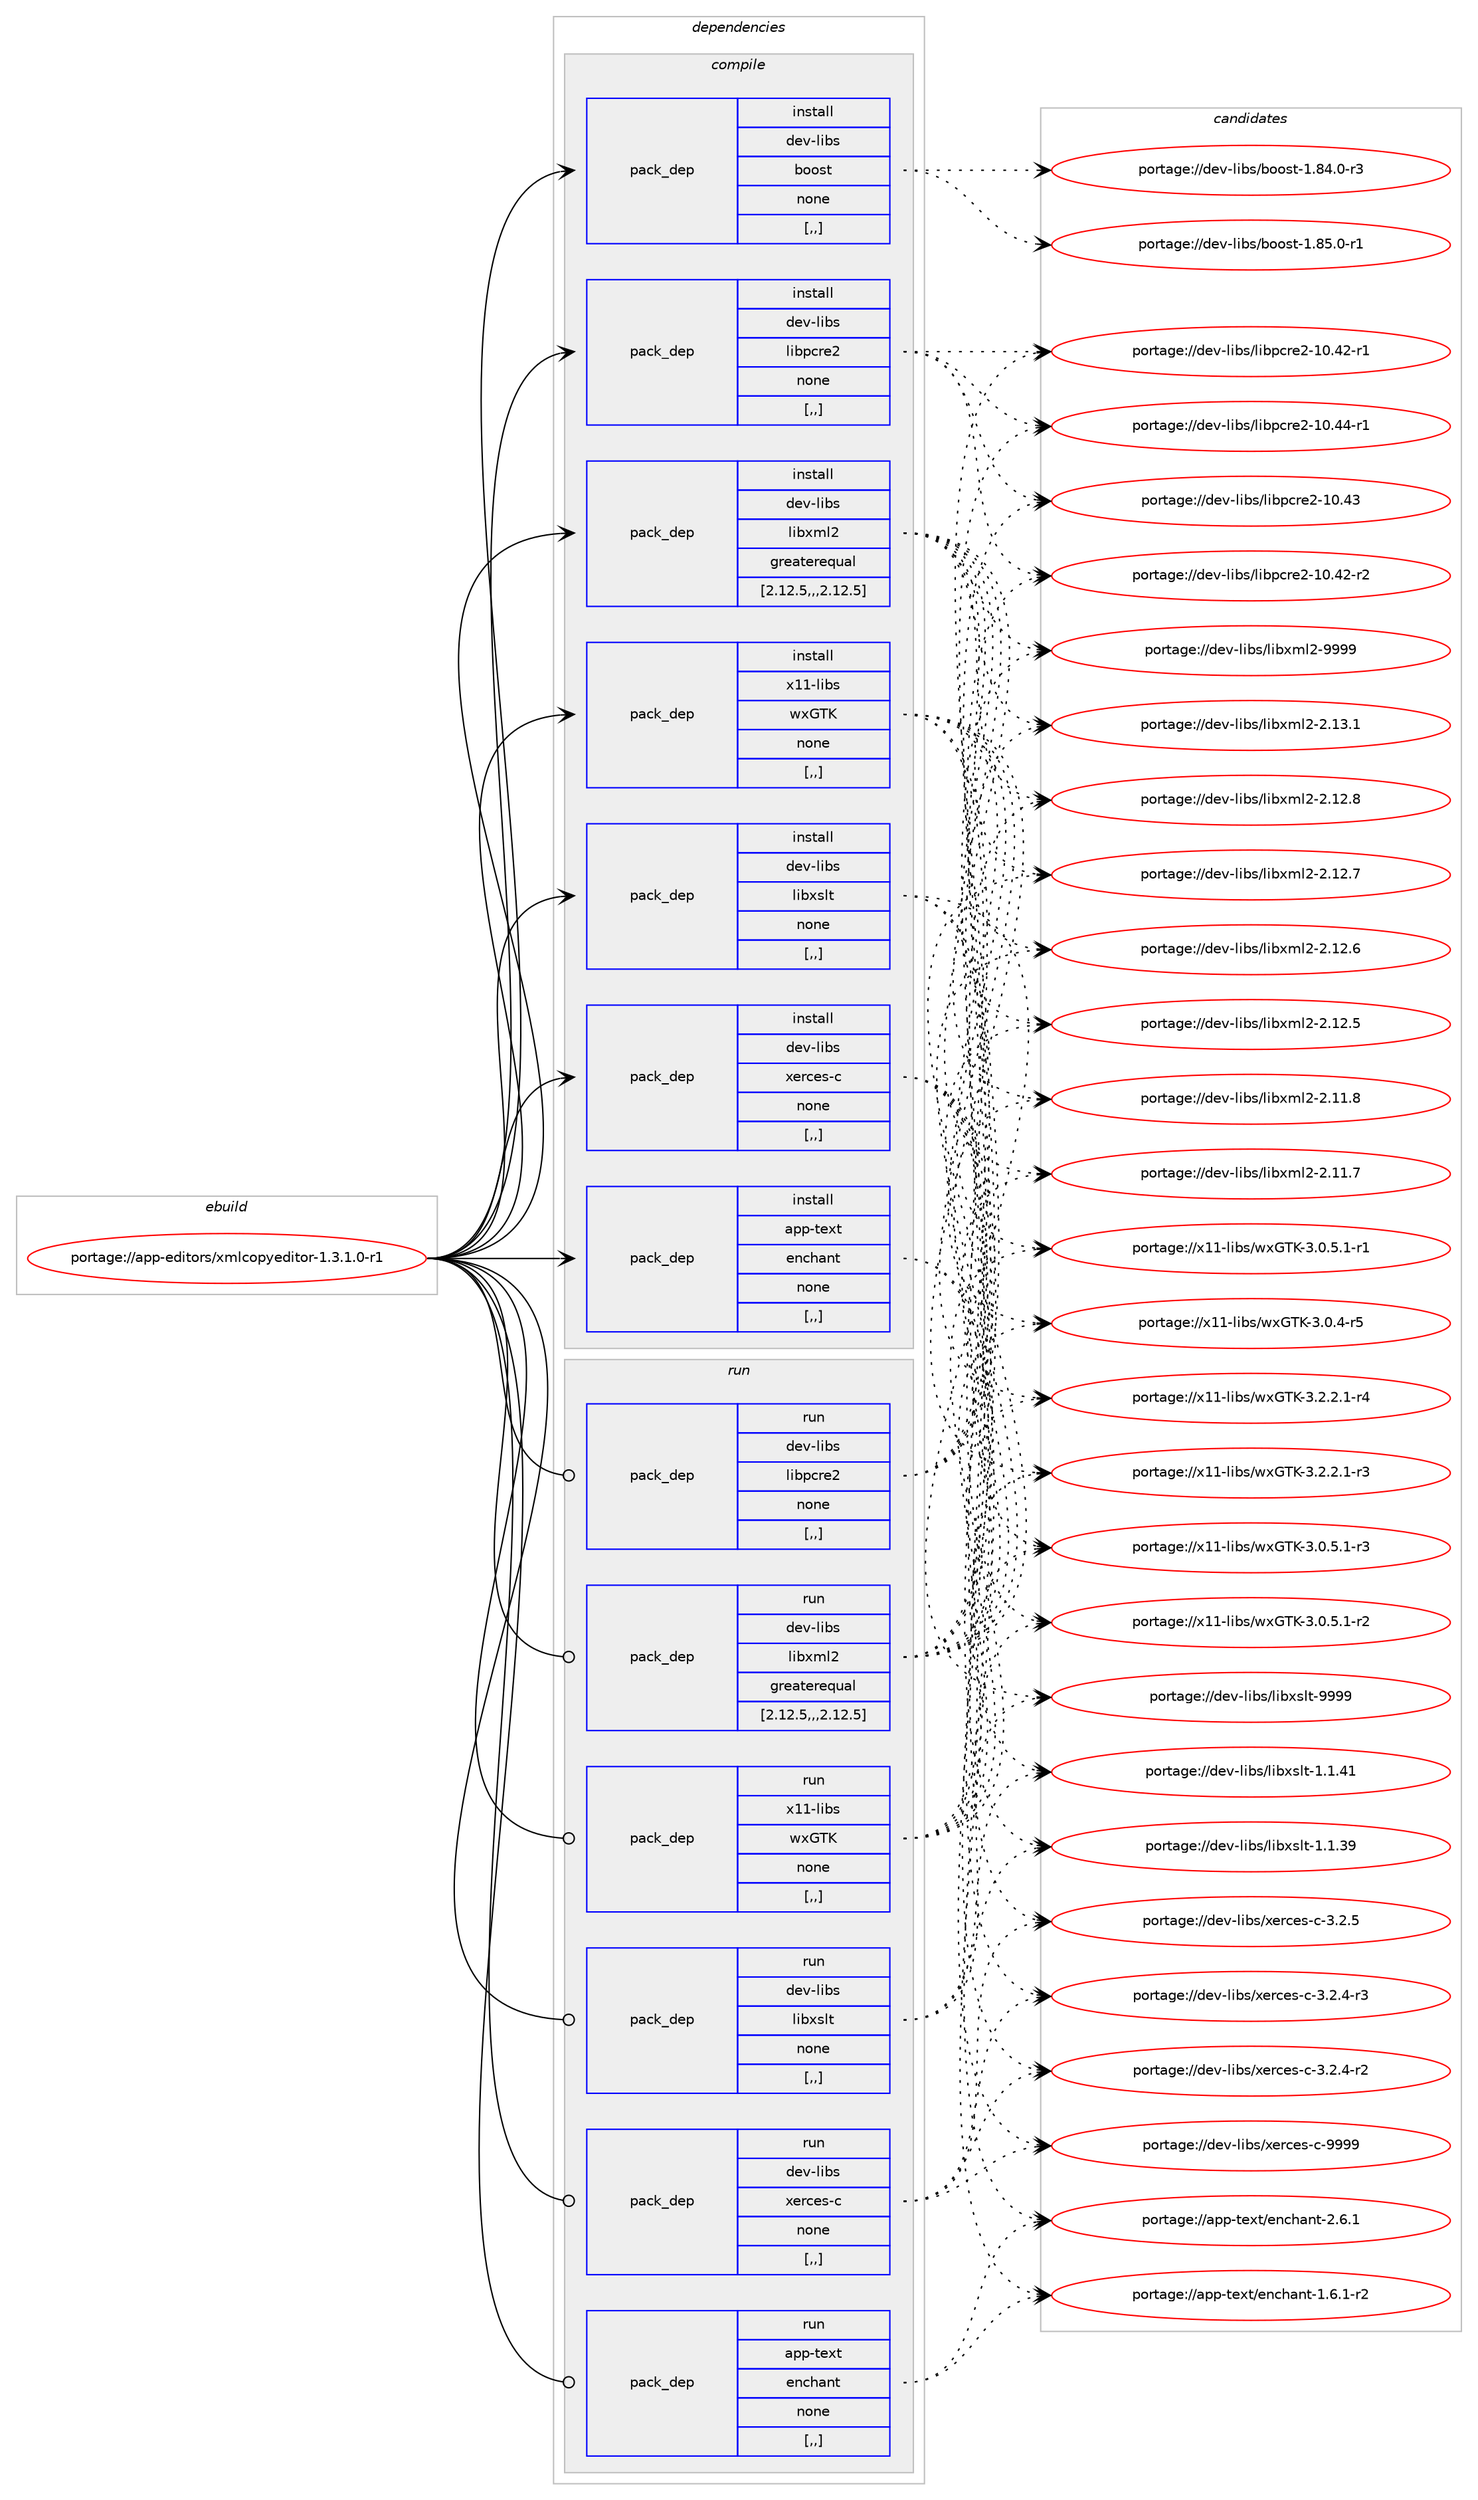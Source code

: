 digraph prolog {

# *************
# Graph options
# *************

newrank=true;
concentrate=true;
compound=true;
graph [rankdir=LR,fontname=Helvetica,fontsize=10,ranksep=1.5];#, ranksep=2.5, nodesep=0.2];
edge  [arrowhead=vee];
node  [fontname=Helvetica,fontsize=10];

# **********
# The ebuild
# **********

subgraph cluster_leftcol {
color=gray;
label=<<i>ebuild</i>>;
id [label="portage://app-editors/xmlcopyeditor-1.3.1.0-r1", color=red, width=4, href="../app-editors/xmlcopyeditor-1.3.1.0-r1.svg"];
}

# ****************
# The dependencies
# ****************

subgraph cluster_midcol {
color=gray;
label=<<i>dependencies</i>>;
subgraph cluster_compile {
fillcolor="#eeeeee";
style=filled;
label=<<i>compile</i>>;
subgraph pack15813 {
dependency22113 [label=<<TABLE BORDER="0" CELLBORDER="1" CELLSPACING="0" CELLPADDING="4" WIDTH="220"><TR><TD ROWSPAN="6" CELLPADDING="30">pack_dep</TD></TR><TR><TD WIDTH="110">install</TD></TR><TR><TD>app-text</TD></TR><TR><TD>enchant</TD></TR><TR><TD>none</TD></TR><TR><TD>[,,]</TD></TR></TABLE>>, shape=none, color=blue];
}
id:e -> dependency22113:w [weight=20,style="solid",arrowhead="vee"];
subgraph pack15814 {
dependency22114 [label=<<TABLE BORDER="0" CELLBORDER="1" CELLSPACING="0" CELLPADDING="4" WIDTH="220"><TR><TD ROWSPAN="6" CELLPADDING="30">pack_dep</TD></TR><TR><TD WIDTH="110">install</TD></TR><TR><TD>dev-libs</TD></TR><TR><TD>boost</TD></TR><TR><TD>none</TD></TR><TR><TD>[,,]</TD></TR></TABLE>>, shape=none, color=blue];
}
id:e -> dependency22114:w [weight=20,style="solid",arrowhead="vee"];
subgraph pack15815 {
dependency22115 [label=<<TABLE BORDER="0" CELLBORDER="1" CELLSPACING="0" CELLPADDING="4" WIDTH="220"><TR><TD ROWSPAN="6" CELLPADDING="30">pack_dep</TD></TR><TR><TD WIDTH="110">install</TD></TR><TR><TD>dev-libs</TD></TR><TR><TD>libpcre2</TD></TR><TR><TD>none</TD></TR><TR><TD>[,,]</TD></TR></TABLE>>, shape=none, color=blue];
}
id:e -> dependency22115:w [weight=20,style="solid",arrowhead="vee"];
subgraph pack15816 {
dependency22116 [label=<<TABLE BORDER="0" CELLBORDER="1" CELLSPACING="0" CELLPADDING="4" WIDTH="220"><TR><TD ROWSPAN="6" CELLPADDING="30">pack_dep</TD></TR><TR><TD WIDTH="110">install</TD></TR><TR><TD>dev-libs</TD></TR><TR><TD>libxml2</TD></TR><TR><TD>greaterequal</TD></TR><TR><TD>[2.12.5,,,2.12.5]</TD></TR></TABLE>>, shape=none, color=blue];
}
id:e -> dependency22116:w [weight=20,style="solid",arrowhead="vee"];
subgraph pack15817 {
dependency22117 [label=<<TABLE BORDER="0" CELLBORDER="1" CELLSPACING="0" CELLPADDING="4" WIDTH="220"><TR><TD ROWSPAN="6" CELLPADDING="30">pack_dep</TD></TR><TR><TD WIDTH="110">install</TD></TR><TR><TD>dev-libs</TD></TR><TR><TD>libxslt</TD></TR><TR><TD>none</TD></TR><TR><TD>[,,]</TD></TR></TABLE>>, shape=none, color=blue];
}
id:e -> dependency22117:w [weight=20,style="solid",arrowhead="vee"];
subgraph pack15818 {
dependency22118 [label=<<TABLE BORDER="0" CELLBORDER="1" CELLSPACING="0" CELLPADDING="4" WIDTH="220"><TR><TD ROWSPAN="6" CELLPADDING="30">pack_dep</TD></TR><TR><TD WIDTH="110">install</TD></TR><TR><TD>dev-libs</TD></TR><TR><TD>xerces-c</TD></TR><TR><TD>none</TD></TR><TR><TD>[,,]</TD></TR></TABLE>>, shape=none, color=blue];
}
id:e -> dependency22118:w [weight=20,style="solid",arrowhead="vee"];
subgraph pack15819 {
dependency22119 [label=<<TABLE BORDER="0" CELLBORDER="1" CELLSPACING="0" CELLPADDING="4" WIDTH="220"><TR><TD ROWSPAN="6" CELLPADDING="30">pack_dep</TD></TR><TR><TD WIDTH="110">install</TD></TR><TR><TD>x11-libs</TD></TR><TR><TD>wxGTK</TD></TR><TR><TD>none</TD></TR><TR><TD>[,,]</TD></TR></TABLE>>, shape=none, color=blue];
}
id:e -> dependency22119:w [weight=20,style="solid",arrowhead="vee"];
}
subgraph cluster_compileandrun {
fillcolor="#eeeeee";
style=filled;
label=<<i>compile and run</i>>;
}
subgraph cluster_run {
fillcolor="#eeeeee";
style=filled;
label=<<i>run</i>>;
subgraph pack15820 {
dependency22120 [label=<<TABLE BORDER="0" CELLBORDER="1" CELLSPACING="0" CELLPADDING="4" WIDTH="220"><TR><TD ROWSPAN="6" CELLPADDING="30">pack_dep</TD></TR><TR><TD WIDTH="110">run</TD></TR><TR><TD>app-text</TD></TR><TR><TD>enchant</TD></TR><TR><TD>none</TD></TR><TR><TD>[,,]</TD></TR></TABLE>>, shape=none, color=blue];
}
id:e -> dependency22120:w [weight=20,style="solid",arrowhead="odot"];
subgraph pack15821 {
dependency22121 [label=<<TABLE BORDER="0" CELLBORDER="1" CELLSPACING="0" CELLPADDING="4" WIDTH="220"><TR><TD ROWSPAN="6" CELLPADDING="30">pack_dep</TD></TR><TR><TD WIDTH="110">run</TD></TR><TR><TD>dev-libs</TD></TR><TR><TD>libpcre2</TD></TR><TR><TD>none</TD></TR><TR><TD>[,,]</TD></TR></TABLE>>, shape=none, color=blue];
}
id:e -> dependency22121:w [weight=20,style="solid",arrowhead="odot"];
subgraph pack15822 {
dependency22122 [label=<<TABLE BORDER="0" CELLBORDER="1" CELLSPACING="0" CELLPADDING="4" WIDTH="220"><TR><TD ROWSPAN="6" CELLPADDING="30">pack_dep</TD></TR><TR><TD WIDTH="110">run</TD></TR><TR><TD>dev-libs</TD></TR><TR><TD>libxml2</TD></TR><TR><TD>greaterequal</TD></TR><TR><TD>[2.12.5,,,2.12.5]</TD></TR></TABLE>>, shape=none, color=blue];
}
id:e -> dependency22122:w [weight=20,style="solid",arrowhead="odot"];
subgraph pack15823 {
dependency22123 [label=<<TABLE BORDER="0" CELLBORDER="1" CELLSPACING="0" CELLPADDING="4" WIDTH="220"><TR><TD ROWSPAN="6" CELLPADDING="30">pack_dep</TD></TR><TR><TD WIDTH="110">run</TD></TR><TR><TD>dev-libs</TD></TR><TR><TD>libxslt</TD></TR><TR><TD>none</TD></TR><TR><TD>[,,]</TD></TR></TABLE>>, shape=none, color=blue];
}
id:e -> dependency22123:w [weight=20,style="solid",arrowhead="odot"];
subgraph pack15824 {
dependency22124 [label=<<TABLE BORDER="0" CELLBORDER="1" CELLSPACING="0" CELLPADDING="4" WIDTH="220"><TR><TD ROWSPAN="6" CELLPADDING="30">pack_dep</TD></TR><TR><TD WIDTH="110">run</TD></TR><TR><TD>dev-libs</TD></TR><TR><TD>xerces-c</TD></TR><TR><TD>none</TD></TR><TR><TD>[,,]</TD></TR></TABLE>>, shape=none, color=blue];
}
id:e -> dependency22124:w [weight=20,style="solid",arrowhead="odot"];
subgraph pack15825 {
dependency22125 [label=<<TABLE BORDER="0" CELLBORDER="1" CELLSPACING="0" CELLPADDING="4" WIDTH="220"><TR><TD ROWSPAN="6" CELLPADDING="30">pack_dep</TD></TR><TR><TD WIDTH="110">run</TD></TR><TR><TD>x11-libs</TD></TR><TR><TD>wxGTK</TD></TR><TR><TD>none</TD></TR><TR><TD>[,,]</TD></TR></TABLE>>, shape=none, color=blue];
}
id:e -> dependency22125:w [weight=20,style="solid",arrowhead="odot"];
}
}

# **************
# The candidates
# **************

subgraph cluster_choices {
rank=same;
color=gray;
label=<<i>candidates</i>>;

subgraph choice15813 {
color=black;
nodesep=1;
choice9711211245116101120116471011109910497110116455046544649 [label="portage://app-text/enchant-2.6.1", color=red, width=4,href="../app-text/enchant-2.6.1.svg"];
choice97112112451161011201164710111099104971101164549465446494511450 [label="portage://app-text/enchant-1.6.1-r2", color=red, width=4,href="../app-text/enchant-1.6.1-r2.svg"];
dependency22113:e -> choice9711211245116101120116471011109910497110116455046544649:w [style=dotted,weight="100"];
dependency22113:e -> choice97112112451161011201164710111099104971101164549465446494511450:w [style=dotted,weight="100"];
}
subgraph choice15814 {
color=black;
nodesep=1;
choice10010111845108105981154798111111115116454946565346484511449 [label="portage://dev-libs/boost-1.85.0-r1", color=red, width=4,href="../dev-libs/boost-1.85.0-r1.svg"];
choice10010111845108105981154798111111115116454946565246484511451 [label="portage://dev-libs/boost-1.84.0-r3", color=red, width=4,href="../dev-libs/boost-1.84.0-r3.svg"];
dependency22114:e -> choice10010111845108105981154798111111115116454946565346484511449:w [style=dotted,weight="100"];
dependency22114:e -> choice10010111845108105981154798111111115116454946565246484511451:w [style=dotted,weight="100"];
}
subgraph choice15815 {
color=black;
nodesep=1;
choice1001011184510810598115471081059811299114101504549484652524511449 [label="portage://dev-libs/libpcre2-10.44-r1", color=red, width=4,href="../dev-libs/libpcre2-10.44-r1.svg"];
choice100101118451081059811547108105981129911410150454948465251 [label="portage://dev-libs/libpcre2-10.43", color=red, width=4,href="../dev-libs/libpcre2-10.43.svg"];
choice1001011184510810598115471081059811299114101504549484652504511450 [label="portage://dev-libs/libpcre2-10.42-r2", color=red, width=4,href="../dev-libs/libpcre2-10.42-r2.svg"];
choice1001011184510810598115471081059811299114101504549484652504511449 [label="portage://dev-libs/libpcre2-10.42-r1", color=red, width=4,href="../dev-libs/libpcre2-10.42-r1.svg"];
dependency22115:e -> choice1001011184510810598115471081059811299114101504549484652524511449:w [style=dotted,weight="100"];
dependency22115:e -> choice100101118451081059811547108105981129911410150454948465251:w [style=dotted,weight="100"];
dependency22115:e -> choice1001011184510810598115471081059811299114101504549484652504511450:w [style=dotted,weight="100"];
dependency22115:e -> choice1001011184510810598115471081059811299114101504549484652504511449:w [style=dotted,weight="100"];
}
subgraph choice15816 {
color=black;
nodesep=1;
choice10010111845108105981154710810598120109108504557575757 [label="portage://dev-libs/libxml2-9999", color=red, width=4,href="../dev-libs/libxml2-9999.svg"];
choice100101118451081059811547108105981201091085045504649514649 [label="portage://dev-libs/libxml2-2.13.1", color=red, width=4,href="../dev-libs/libxml2-2.13.1.svg"];
choice100101118451081059811547108105981201091085045504649504656 [label="portage://dev-libs/libxml2-2.12.8", color=red, width=4,href="../dev-libs/libxml2-2.12.8.svg"];
choice100101118451081059811547108105981201091085045504649504655 [label="portage://dev-libs/libxml2-2.12.7", color=red, width=4,href="../dev-libs/libxml2-2.12.7.svg"];
choice100101118451081059811547108105981201091085045504649504654 [label="portage://dev-libs/libxml2-2.12.6", color=red, width=4,href="../dev-libs/libxml2-2.12.6.svg"];
choice100101118451081059811547108105981201091085045504649504653 [label="portage://dev-libs/libxml2-2.12.5", color=red, width=4,href="../dev-libs/libxml2-2.12.5.svg"];
choice100101118451081059811547108105981201091085045504649494656 [label="portage://dev-libs/libxml2-2.11.8", color=red, width=4,href="../dev-libs/libxml2-2.11.8.svg"];
choice100101118451081059811547108105981201091085045504649494655 [label="portage://dev-libs/libxml2-2.11.7", color=red, width=4,href="../dev-libs/libxml2-2.11.7.svg"];
dependency22116:e -> choice10010111845108105981154710810598120109108504557575757:w [style=dotted,weight="100"];
dependency22116:e -> choice100101118451081059811547108105981201091085045504649514649:w [style=dotted,weight="100"];
dependency22116:e -> choice100101118451081059811547108105981201091085045504649504656:w [style=dotted,weight="100"];
dependency22116:e -> choice100101118451081059811547108105981201091085045504649504655:w [style=dotted,weight="100"];
dependency22116:e -> choice100101118451081059811547108105981201091085045504649504654:w [style=dotted,weight="100"];
dependency22116:e -> choice100101118451081059811547108105981201091085045504649504653:w [style=dotted,weight="100"];
dependency22116:e -> choice100101118451081059811547108105981201091085045504649494656:w [style=dotted,weight="100"];
dependency22116:e -> choice100101118451081059811547108105981201091085045504649494655:w [style=dotted,weight="100"];
}
subgraph choice15817 {
color=black;
nodesep=1;
choice100101118451081059811547108105981201151081164557575757 [label="portage://dev-libs/libxslt-9999", color=red, width=4,href="../dev-libs/libxslt-9999.svg"];
choice1001011184510810598115471081059812011510811645494649465249 [label="portage://dev-libs/libxslt-1.1.41", color=red, width=4,href="../dev-libs/libxslt-1.1.41.svg"];
choice1001011184510810598115471081059812011510811645494649465157 [label="portage://dev-libs/libxslt-1.1.39", color=red, width=4,href="../dev-libs/libxslt-1.1.39.svg"];
dependency22117:e -> choice100101118451081059811547108105981201151081164557575757:w [style=dotted,weight="100"];
dependency22117:e -> choice1001011184510810598115471081059812011510811645494649465249:w [style=dotted,weight="100"];
dependency22117:e -> choice1001011184510810598115471081059812011510811645494649465157:w [style=dotted,weight="100"];
}
subgraph choice15818 {
color=black;
nodesep=1;
choice1001011184510810598115471201011149910111545994557575757 [label="portage://dev-libs/xerces-c-9999", color=red, width=4,href="../dev-libs/xerces-c-9999.svg"];
choice100101118451081059811547120101114991011154599455146504653 [label="portage://dev-libs/xerces-c-3.2.5", color=red, width=4,href="../dev-libs/xerces-c-3.2.5.svg"];
choice1001011184510810598115471201011149910111545994551465046524511451 [label="portage://dev-libs/xerces-c-3.2.4-r3", color=red, width=4,href="../dev-libs/xerces-c-3.2.4-r3.svg"];
choice1001011184510810598115471201011149910111545994551465046524511450 [label="portage://dev-libs/xerces-c-3.2.4-r2", color=red, width=4,href="../dev-libs/xerces-c-3.2.4-r2.svg"];
dependency22118:e -> choice1001011184510810598115471201011149910111545994557575757:w [style=dotted,weight="100"];
dependency22118:e -> choice100101118451081059811547120101114991011154599455146504653:w [style=dotted,weight="100"];
dependency22118:e -> choice1001011184510810598115471201011149910111545994551465046524511451:w [style=dotted,weight="100"];
dependency22118:e -> choice1001011184510810598115471201011149910111545994551465046524511450:w [style=dotted,weight="100"];
}
subgraph choice15819 {
color=black;
nodesep=1;
choice120494945108105981154711912071847545514650465046494511452 [label="portage://x11-libs/wxGTK-3.2.2.1-r4", color=red, width=4,href="../x11-libs/wxGTK-3.2.2.1-r4.svg"];
choice120494945108105981154711912071847545514650465046494511451 [label="portage://x11-libs/wxGTK-3.2.2.1-r3", color=red, width=4,href="../x11-libs/wxGTK-3.2.2.1-r3.svg"];
choice120494945108105981154711912071847545514648465346494511451 [label="portage://x11-libs/wxGTK-3.0.5.1-r3", color=red, width=4,href="../x11-libs/wxGTK-3.0.5.1-r3.svg"];
choice120494945108105981154711912071847545514648465346494511450 [label="portage://x11-libs/wxGTK-3.0.5.1-r2", color=red, width=4,href="../x11-libs/wxGTK-3.0.5.1-r2.svg"];
choice120494945108105981154711912071847545514648465346494511449 [label="portage://x11-libs/wxGTK-3.0.5.1-r1", color=red, width=4,href="../x11-libs/wxGTK-3.0.5.1-r1.svg"];
choice12049494510810598115471191207184754551464846524511453 [label="portage://x11-libs/wxGTK-3.0.4-r5", color=red, width=4,href="../x11-libs/wxGTK-3.0.4-r5.svg"];
dependency22119:e -> choice120494945108105981154711912071847545514650465046494511452:w [style=dotted,weight="100"];
dependency22119:e -> choice120494945108105981154711912071847545514650465046494511451:w [style=dotted,weight="100"];
dependency22119:e -> choice120494945108105981154711912071847545514648465346494511451:w [style=dotted,weight="100"];
dependency22119:e -> choice120494945108105981154711912071847545514648465346494511450:w [style=dotted,weight="100"];
dependency22119:e -> choice120494945108105981154711912071847545514648465346494511449:w [style=dotted,weight="100"];
dependency22119:e -> choice12049494510810598115471191207184754551464846524511453:w [style=dotted,weight="100"];
}
subgraph choice15820 {
color=black;
nodesep=1;
choice9711211245116101120116471011109910497110116455046544649 [label="portage://app-text/enchant-2.6.1", color=red, width=4,href="../app-text/enchant-2.6.1.svg"];
choice97112112451161011201164710111099104971101164549465446494511450 [label="portage://app-text/enchant-1.6.1-r2", color=red, width=4,href="../app-text/enchant-1.6.1-r2.svg"];
dependency22120:e -> choice9711211245116101120116471011109910497110116455046544649:w [style=dotted,weight="100"];
dependency22120:e -> choice97112112451161011201164710111099104971101164549465446494511450:w [style=dotted,weight="100"];
}
subgraph choice15821 {
color=black;
nodesep=1;
choice1001011184510810598115471081059811299114101504549484652524511449 [label="portage://dev-libs/libpcre2-10.44-r1", color=red, width=4,href="../dev-libs/libpcre2-10.44-r1.svg"];
choice100101118451081059811547108105981129911410150454948465251 [label="portage://dev-libs/libpcre2-10.43", color=red, width=4,href="../dev-libs/libpcre2-10.43.svg"];
choice1001011184510810598115471081059811299114101504549484652504511450 [label="portage://dev-libs/libpcre2-10.42-r2", color=red, width=4,href="../dev-libs/libpcre2-10.42-r2.svg"];
choice1001011184510810598115471081059811299114101504549484652504511449 [label="portage://dev-libs/libpcre2-10.42-r1", color=red, width=4,href="../dev-libs/libpcre2-10.42-r1.svg"];
dependency22121:e -> choice1001011184510810598115471081059811299114101504549484652524511449:w [style=dotted,weight="100"];
dependency22121:e -> choice100101118451081059811547108105981129911410150454948465251:w [style=dotted,weight="100"];
dependency22121:e -> choice1001011184510810598115471081059811299114101504549484652504511450:w [style=dotted,weight="100"];
dependency22121:e -> choice1001011184510810598115471081059811299114101504549484652504511449:w [style=dotted,weight="100"];
}
subgraph choice15822 {
color=black;
nodesep=1;
choice10010111845108105981154710810598120109108504557575757 [label="portage://dev-libs/libxml2-9999", color=red, width=4,href="../dev-libs/libxml2-9999.svg"];
choice100101118451081059811547108105981201091085045504649514649 [label="portage://dev-libs/libxml2-2.13.1", color=red, width=4,href="../dev-libs/libxml2-2.13.1.svg"];
choice100101118451081059811547108105981201091085045504649504656 [label="portage://dev-libs/libxml2-2.12.8", color=red, width=4,href="../dev-libs/libxml2-2.12.8.svg"];
choice100101118451081059811547108105981201091085045504649504655 [label="portage://dev-libs/libxml2-2.12.7", color=red, width=4,href="../dev-libs/libxml2-2.12.7.svg"];
choice100101118451081059811547108105981201091085045504649504654 [label="portage://dev-libs/libxml2-2.12.6", color=red, width=4,href="../dev-libs/libxml2-2.12.6.svg"];
choice100101118451081059811547108105981201091085045504649504653 [label="portage://dev-libs/libxml2-2.12.5", color=red, width=4,href="../dev-libs/libxml2-2.12.5.svg"];
choice100101118451081059811547108105981201091085045504649494656 [label="portage://dev-libs/libxml2-2.11.8", color=red, width=4,href="../dev-libs/libxml2-2.11.8.svg"];
choice100101118451081059811547108105981201091085045504649494655 [label="portage://dev-libs/libxml2-2.11.7", color=red, width=4,href="../dev-libs/libxml2-2.11.7.svg"];
dependency22122:e -> choice10010111845108105981154710810598120109108504557575757:w [style=dotted,weight="100"];
dependency22122:e -> choice100101118451081059811547108105981201091085045504649514649:w [style=dotted,weight="100"];
dependency22122:e -> choice100101118451081059811547108105981201091085045504649504656:w [style=dotted,weight="100"];
dependency22122:e -> choice100101118451081059811547108105981201091085045504649504655:w [style=dotted,weight="100"];
dependency22122:e -> choice100101118451081059811547108105981201091085045504649504654:w [style=dotted,weight="100"];
dependency22122:e -> choice100101118451081059811547108105981201091085045504649504653:w [style=dotted,weight="100"];
dependency22122:e -> choice100101118451081059811547108105981201091085045504649494656:w [style=dotted,weight="100"];
dependency22122:e -> choice100101118451081059811547108105981201091085045504649494655:w [style=dotted,weight="100"];
}
subgraph choice15823 {
color=black;
nodesep=1;
choice100101118451081059811547108105981201151081164557575757 [label="portage://dev-libs/libxslt-9999", color=red, width=4,href="../dev-libs/libxslt-9999.svg"];
choice1001011184510810598115471081059812011510811645494649465249 [label="portage://dev-libs/libxslt-1.1.41", color=red, width=4,href="../dev-libs/libxslt-1.1.41.svg"];
choice1001011184510810598115471081059812011510811645494649465157 [label="portage://dev-libs/libxslt-1.1.39", color=red, width=4,href="../dev-libs/libxslt-1.1.39.svg"];
dependency22123:e -> choice100101118451081059811547108105981201151081164557575757:w [style=dotted,weight="100"];
dependency22123:e -> choice1001011184510810598115471081059812011510811645494649465249:w [style=dotted,weight="100"];
dependency22123:e -> choice1001011184510810598115471081059812011510811645494649465157:w [style=dotted,weight="100"];
}
subgraph choice15824 {
color=black;
nodesep=1;
choice1001011184510810598115471201011149910111545994557575757 [label="portage://dev-libs/xerces-c-9999", color=red, width=4,href="../dev-libs/xerces-c-9999.svg"];
choice100101118451081059811547120101114991011154599455146504653 [label="portage://dev-libs/xerces-c-3.2.5", color=red, width=4,href="../dev-libs/xerces-c-3.2.5.svg"];
choice1001011184510810598115471201011149910111545994551465046524511451 [label="portage://dev-libs/xerces-c-3.2.4-r3", color=red, width=4,href="../dev-libs/xerces-c-3.2.4-r3.svg"];
choice1001011184510810598115471201011149910111545994551465046524511450 [label="portage://dev-libs/xerces-c-3.2.4-r2", color=red, width=4,href="../dev-libs/xerces-c-3.2.4-r2.svg"];
dependency22124:e -> choice1001011184510810598115471201011149910111545994557575757:w [style=dotted,weight="100"];
dependency22124:e -> choice100101118451081059811547120101114991011154599455146504653:w [style=dotted,weight="100"];
dependency22124:e -> choice1001011184510810598115471201011149910111545994551465046524511451:w [style=dotted,weight="100"];
dependency22124:e -> choice1001011184510810598115471201011149910111545994551465046524511450:w [style=dotted,weight="100"];
}
subgraph choice15825 {
color=black;
nodesep=1;
choice120494945108105981154711912071847545514650465046494511452 [label="portage://x11-libs/wxGTK-3.2.2.1-r4", color=red, width=4,href="../x11-libs/wxGTK-3.2.2.1-r4.svg"];
choice120494945108105981154711912071847545514650465046494511451 [label="portage://x11-libs/wxGTK-3.2.2.1-r3", color=red, width=4,href="../x11-libs/wxGTK-3.2.2.1-r3.svg"];
choice120494945108105981154711912071847545514648465346494511451 [label="portage://x11-libs/wxGTK-3.0.5.1-r3", color=red, width=4,href="../x11-libs/wxGTK-3.0.5.1-r3.svg"];
choice120494945108105981154711912071847545514648465346494511450 [label="portage://x11-libs/wxGTK-3.0.5.1-r2", color=red, width=4,href="../x11-libs/wxGTK-3.0.5.1-r2.svg"];
choice120494945108105981154711912071847545514648465346494511449 [label="portage://x11-libs/wxGTK-3.0.5.1-r1", color=red, width=4,href="../x11-libs/wxGTK-3.0.5.1-r1.svg"];
choice12049494510810598115471191207184754551464846524511453 [label="portage://x11-libs/wxGTK-3.0.4-r5", color=red, width=4,href="../x11-libs/wxGTK-3.0.4-r5.svg"];
dependency22125:e -> choice120494945108105981154711912071847545514650465046494511452:w [style=dotted,weight="100"];
dependency22125:e -> choice120494945108105981154711912071847545514650465046494511451:w [style=dotted,weight="100"];
dependency22125:e -> choice120494945108105981154711912071847545514648465346494511451:w [style=dotted,weight="100"];
dependency22125:e -> choice120494945108105981154711912071847545514648465346494511450:w [style=dotted,weight="100"];
dependency22125:e -> choice120494945108105981154711912071847545514648465346494511449:w [style=dotted,weight="100"];
dependency22125:e -> choice12049494510810598115471191207184754551464846524511453:w [style=dotted,weight="100"];
}
}

}
